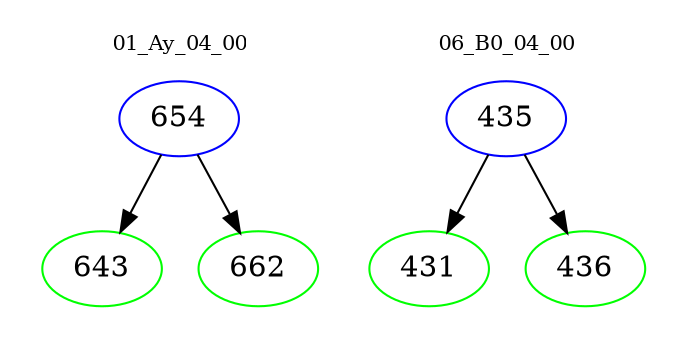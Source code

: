 digraph{
subgraph cluster_0 {
color = white
label = "01_Ay_04_00";
fontsize=10;
T0_654 [label="654", color="blue"]
T0_654 -> T0_643 [color="black"]
T0_643 [label="643", color="green"]
T0_654 -> T0_662 [color="black"]
T0_662 [label="662", color="green"]
}
subgraph cluster_1 {
color = white
label = "06_B0_04_00";
fontsize=10;
T1_435 [label="435", color="blue"]
T1_435 -> T1_431 [color="black"]
T1_431 [label="431", color="green"]
T1_435 -> T1_436 [color="black"]
T1_436 [label="436", color="green"]
}
}
